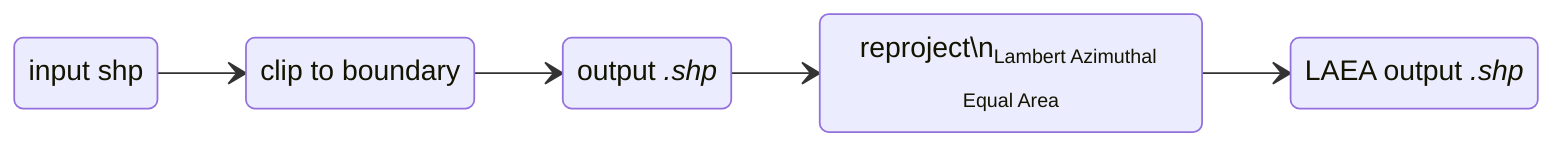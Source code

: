 stateDiagram
    direction LR
    A: input shp
    D: clip to boundary
    G: output <i>.shp</i>
    H: <center>reproject\n<small><sub>Lambert Azimuthal Equal Area</sub></small></center>
    I: LAEA output <i>.shp</i>
    A --> D
    D --> G
    G --> H
    H --> I

class A file
class D process
class G file
class H process
class I file
